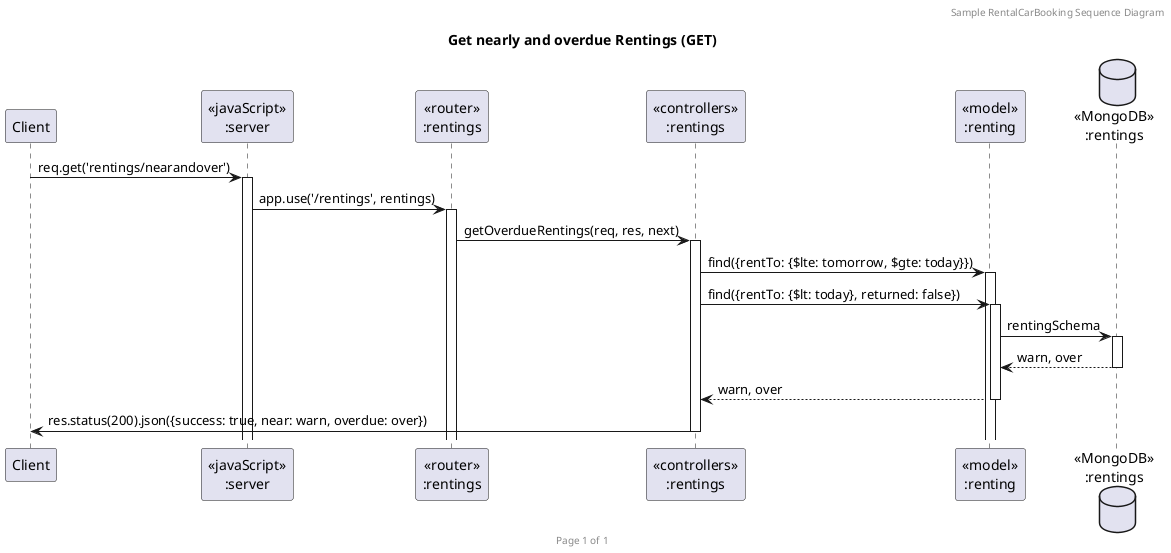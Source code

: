 @startuml Get overdue Renting
header Sample RentalCarBooking Sequence Diagram
footer Page %page% of %lastpage%
title "Get nearly and overdue Rentings (GET)"

participant "Client" as client
participant "<<javaScript>>\n:server" as server
participant "<<router>>\n:rentings" as routerRenting
participant "<<controllers>>\n:rentings" as controllersRenting
participant "<<model>>\n:renting" as modelRenting
database "<<MongoDB>>\n:rentings" as rentingDatabase

client->server ++:req.get('rentings/nearandover')
server->routerRenting ++:app.use('/rentings', rentings)
routerRenting -> controllersRenting ++: getOverdueRentings(req, res, next)
controllersRenting->modelRenting ++: find({rentTo: {$lte: tomorrow, $gte: today}})
controllersRenting->modelRenting ++: find({rentTo: {$lt: today}, returned: false})

modelRenting ->rentingDatabase ++: rentingSchema
rentingDatabase --> modelRenting --: warn, over
controllersRenting <-- modelRenting --: warn, over
controllersRenting->client --: res.status(200).json({success: true, near: warn, overdue: over})
@enduml